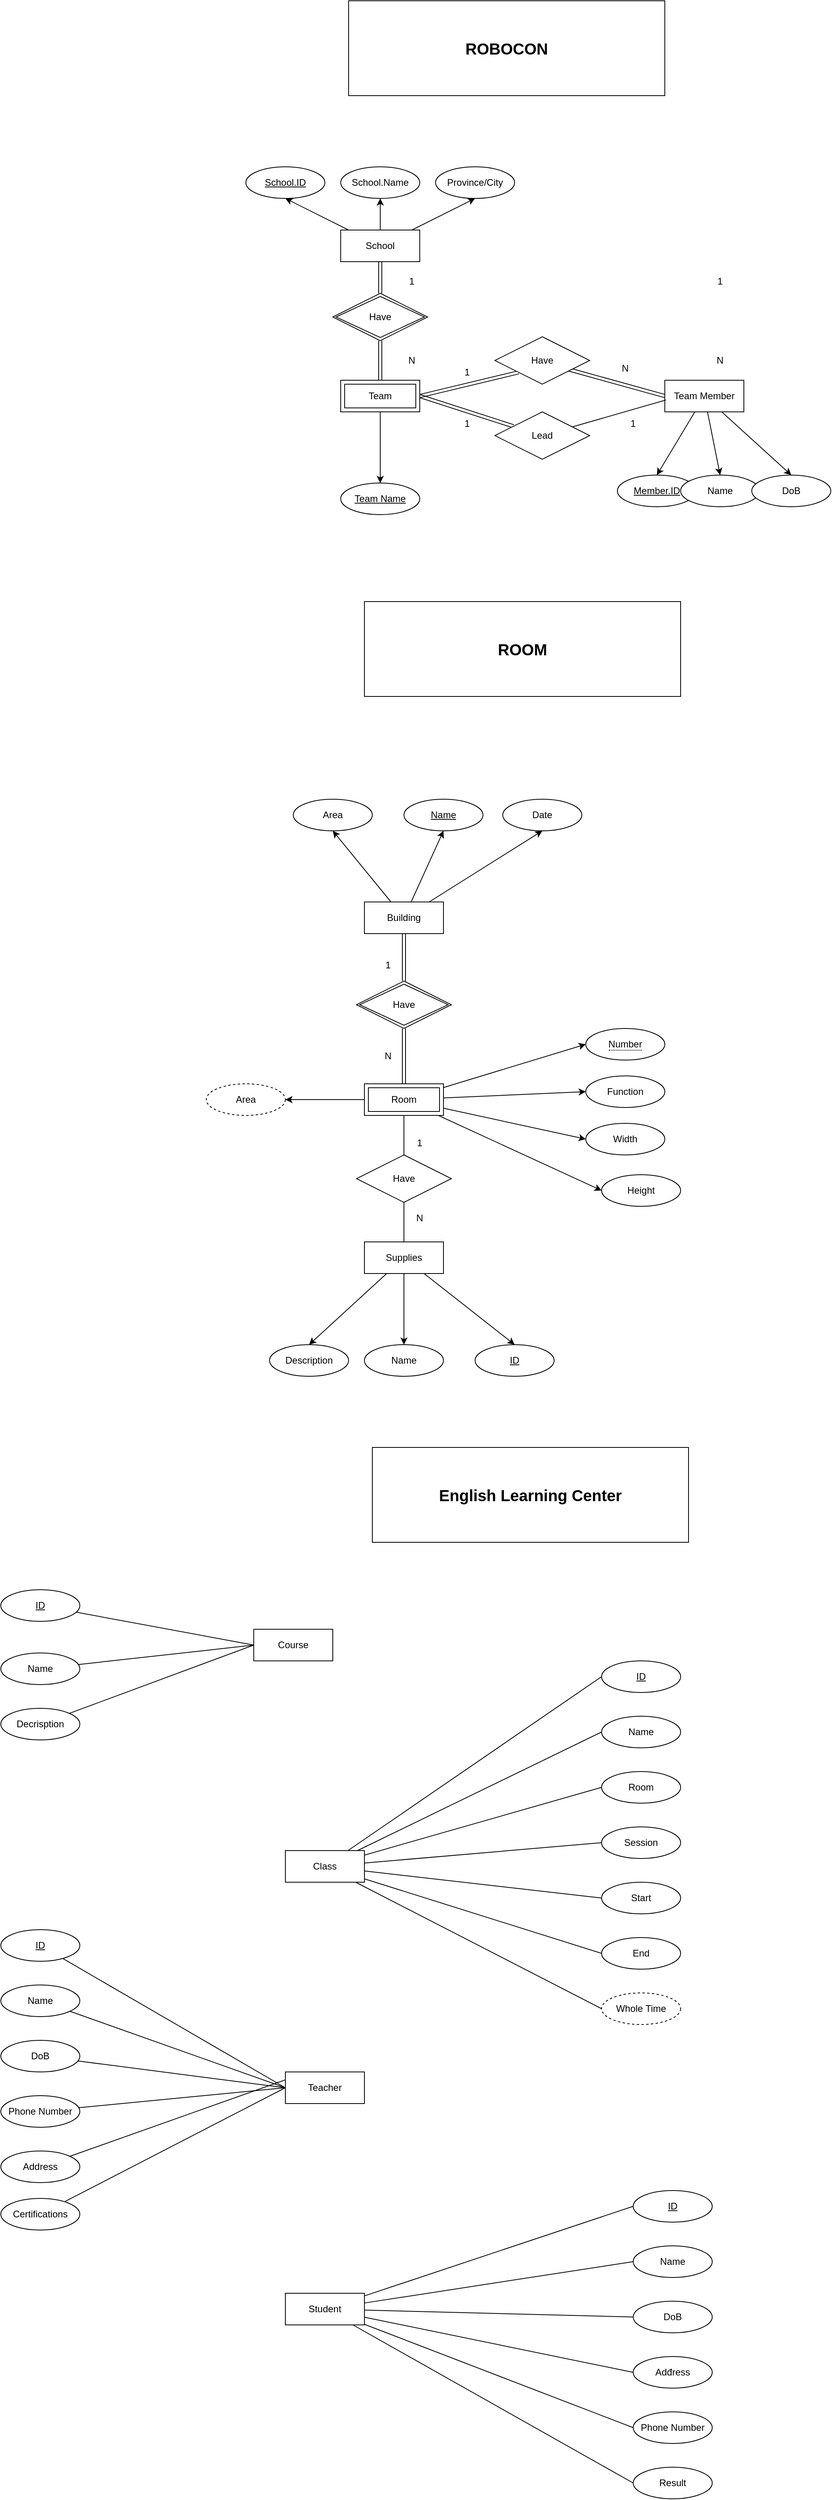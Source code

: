 <mxfile version="21.7.5" type="github">
  <diagram id="R2lEEEUBdFMjLlhIrx00" name="Page-1">
    <mxGraphModel dx="1236" dy="860" grid="1" gridSize="10" guides="1" tooltips="1" connect="1" arrows="1" fold="1" page="1" pageScale="1" pageWidth="850" pageHeight="1100" math="0" shadow="0" extFonts="Permanent Marker^https://fonts.googleapis.com/css?family=Permanent+Marker">
      <root>
        <mxCell id="0" />
        <mxCell id="1" parent="0" />
        <mxCell id="Wuv9j8n0uz5xH8MKSZqj-2" value="&lt;font style=&quot;font-size: 20px;&quot;&gt;&lt;b&gt;ROBOCON&lt;/b&gt;&lt;/font&gt;" style="rounded=0;whiteSpace=wrap;html=1;" vertex="1" parent="1">
          <mxGeometry x="240" y="40" width="400" height="120" as="geometry" />
        </mxCell>
        <mxCell id="Wuv9j8n0uz5xH8MKSZqj-11" style="rounded=0;orthogonalLoop=1;jettySize=auto;html=1;entryX=0.5;entryY=1;entryDx=0;entryDy=0;" edge="1" parent="1" source="Wuv9j8n0uz5xH8MKSZqj-3" target="Wuv9j8n0uz5xH8MKSZqj-8">
          <mxGeometry relative="1" as="geometry" />
        </mxCell>
        <mxCell id="Wuv9j8n0uz5xH8MKSZqj-12" style="rounded=0;orthogonalLoop=1;jettySize=auto;html=1;entryX=0.5;entryY=1;entryDx=0;entryDy=0;" edge="1" parent="1" source="Wuv9j8n0uz5xH8MKSZqj-3" target="Wuv9j8n0uz5xH8MKSZqj-9">
          <mxGeometry relative="1" as="geometry" />
        </mxCell>
        <mxCell id="Wuv9j8n0uz5xH8MKSZqj-13" style="rounded=0;orthogonalLoop=1;jettySize=auto;html=1;entryX=0.5;entryY=1;entryDx=0;entryDy=0;" edge="1" parent="1" source="Wuv9j8n0uz5xH8MKSZqj-3" target="Wuv9j8n0uz5xH8MKSZqj-10">
          <mxGeometry relative="1" as="geometry" />
        </mxCell>
        <mxCell id="Wuv9j8n0uz5xH8MKSZqj-3" value="School" style="whiteSpace=wrap;html=1;align=center;" vertex="1" parent="1">
          <mxGeometry x="230" y="330" width="100" height="40" as="geometry" />
        </mxCell>
        <mxCell id="Wuv9j8n0uz5xH8MKSZqj-20" style="rounded=0;orthogonalLoop=1;jettySize=auto;html=1;entryX=0.5;entryY=0;entryDx=0;entryDy=0;" edge="1" parent="1" target="Wuv9j8n0uz5xH8MKSZqj-15">
          <mxGeometry relative="1" as="geometry">
            <mxPoint x="280" y="560" as="sourcePoint" />
          </mxGeometry>
        </mxCell>
        <mxCell id="Wuv9j8n0uz5xH8MKSZqj-21" style="rounded=0;orthogonalLoop=1;jettySize=auto;html=1;entryX=0.5;entryY=0;entryDx=0;entryDy=0;" edge="1" parent="1" source="Wuv9j8n0uz5xH8MKSZqj-5" target="Wuv9j8n0uz5xH8MKSZqj-16">
          <mxGeometry relative="1" as="geometry" />
        </mxCell>
        <mxCell id="Wuv9j8n0uz5xH8MKSZqj-22" style="rounded=0;orthogonalLoop=1;jettySize=auto;html=1;entryX=0.5;entryY=0;entryDx=0;entryDy=0;" edge="1" parent="1" source="Wuv9j8n0uz5xH8MKSZqj-5" target="Wuv9j8n0uz5xH8MKSZqj-17">
          <mxGeometry relative="1" as="geometry" />
        </mxCell>
        <mxCell id="Wuv9j8n0uz5xH8MKSZqj-23" style="rounded=0;orthogonalLoop=1;jettySize=auto;html=1;entryX=0.5;entryY=0;entryDx=0;entryDy=0;" edge="1" parent="1" source="Wuv9j8n0uz5xH8MKSZqj-5" target="Wuv9j8n0uz5xH8MKSZqj-18">
          <mxGeometry relative="1" as="geometry" />
        </mxCell>
        <mxCell id="Wuv9j8n0uz5xH8MKSZqj-5" value="Team Member" style="whiteSpace=wrap;html=1;align=center;" vertex="1" parent="1">
          <mxGeometry x="640" y="520" width="100" height="40" as="geometry" />
        </mxCell>
        <mxCell id="Wuv9j8n0uz5xH8MKSZqj-8" value="&lt;u&gt;School.ID&lt;/u&gt;" style="ellipse;whiteSpace=wrap;html=1;align=center;" vertex="1" parent="1">
          <mxGeometry x="110" y="250" width="100" height="40" as="geometry" />
        </mxCell>
        <mxCell id="Wuv9j8n0uz5xH8MKSZqj-9" value="School.Name" style="ellipse;whiteSpace=wrap;html=1;align=center;" vertex="1" parent="1">
          <mxGeometry x="230" y="250" width="100" height="40" as="geometry" />
        </mxCell>
        <mxCell id="Wuv9j8n0uz5xH8MKSZqj-10" value="Province/City" style="ellipse;whiteSpace=wrap;html=1;align=center;" vertex="1" parent="1">
          <mxGeometry x="350" y="250" width="100" height="40" as="geometry" />
        </mxCell>
        <mxCell id="Wuv9j8n0uz5xH8MKSZqj-15" value="Team Name" style="ellipse;whiteSpace=wrap;html=1;align=center;fontStyle=4;" vertex="1" parent="1">
          <mxGeometry x="230" y="650" width="100" height="40" as="geometry" />
        </mxCell>
        <mxCell id="Wuv9j8n0uz5xH8MKSZqj-16" value="Member.ID" style="ellipse;whiteSpace=wrap;html=1;align=center;fontStyle=4;" vertex="1" parent="1">
          <mxGeometry x="580" y="640" width="100" height="40" as="geometry" />
        </mxCell>
        <mxCell id="Wuv9j8n0uz5xH8MKSZqj-17" value="Name" style="ellipse;whiteSpace=wrap;html=1;align=center;" vertex="1" parent="1">
          <mxGeometry x="660" y="640" width="100" height="40" as="geometry" />
        </mxCell>
        <mxCell id="Wuv9j8n0uz5xH8MKSZqj-18" value="DoB" style="ellipse;whiteSpace=wrap;html=1;align=center;" vertex="1" parent="1">
          <mxGeometry x="750" y="640" width="100" height="40" as="geometry" />
        </mxCell>
        <mxCell id="Wuv9j8n0uz5xH8MKSZqj-26" style="rounded=0;orthogonalLoop=1;jettySize=auto;html=1;entryX=0.5;entryY=1;entryDx=0;entryDy=0;shape=link;" edge="1" parent="1" target="Wuv9j8n0uz5xH8MKSZqj-3">
          <mxGeometry relative="1" as="geometry">
            <mxPoint x="280" y="410" as="sourcePoint" />
          </mxGeometry>
        </mxCell>
        <mxCell id="Wuv9j8n0uz5xH8MKSZqj-27" style="rounded=0;orthogonalLoop=1;jettySize=auto;html=1;entryX=0.5;entryY=0;entryDx=0;entryDy=0;shape=link;" edge="1" parent="1">
          <mxGeometry relative="1" as="geometry">
            <mxPoint x="280" y="470" as="sourcePoint" />
            <mxPoint x="280" y="520" as="targetPoint" />
          </mxGeometry>
        </mxCell>
        <mxCell id="Wuv9j8n0uz5xH8MKSZqj-30" value="1" style="text;html=1;strokeColor=none;fillColor=none;align=center;verticalAlign=middle;whiteSpace=wrap;rounded=0;" vertex="1" parent="1">
          <mxGeometry x="290" y="380" width="60" height="30" as="geometry" />
        </mxCell>
        <mxCell id="Wuv9j8n0uz5xH8MKSZqj-31" value="N" style="text;html=1;strokeColor=none;fillColor=none;align=center;verticalAlign=middle;whiteSpace=wrap;rounded=0;" vertex="1" parent="1">
          <mxGeometry x="290" y="480" width="60" height="30" as="geometry" />
        </mxCell>
        <mxCell id="Wuv9j8n0uz5xH8MKSZqj-33" style="rounded=0;orthogonalLoop=1;jettySize=auto;html=1;entryX=1;entryY=0.5;entryDx=0;entryDy=0;shape=link;exitX=0;exitY=1;exitDx=0;exitDy=0;" edge="1" parent="1" source="Wuv9j8n0uz5xH8MKSZqj-32">
          <mxGeometry relative="1" as="geometry">
            <mxPoint x="330" y="540" as="targetPoint" />
          </mxGeometry>
        </mxCell>
        <mxCell id="Wuv9j8n0uz5xH8MKSZqj-34" style="rounded=0;orthogonalLoop=1;jettySize=auto;html=1;entryX=0;entryY=0.5;entryDx=0;entryDy=0;endArrow=none;endFill=0;shape=link;exitX=0.778;exitY=0.689;exitDx=0;exitDy=0;exitPerimeter=0;" edge="1" parent="1" source="Wuv9j8n0uz5xH8MKSZqj-32" target="Wuv9j8n0uz5xH8MKSZqj-5">
          <mxGeometry relative="1" as="geometry" />
        </mxCell>
        <mxCell id="Wuv9j8n0uz5xH8MKSZqj-32" value="Have" style="shape=rhombus;perimeter=rhombusPerimeter;whiteSpace=wrap;html=1;align=center;" vertex="1" parent="1">
          <mxGeometry x="425" y="465" width="120" height="60" as="geometry" />
        </mxCell>
        <mxCell id="Wuv9j8n0uz5xH8MKSZqj-35" value="1" style="text;html=1;strokeColor=none;fillColor=none;align=center;verticalAlign=middle;whiteSpace=wrap;rounded=0;" vertex="1" parent="1">
          <mxGeometry x="360" y="495" width="60" height="30" as="geometry" />
        </mxCell>
        <mxCell id="Wuv9j8n0uz5xH8MKSZqj-36" value="N" style="text;html=1;strokeColor=none;fillColor=none;align=center;verticalAlign=middle;whiteSpace=wrap;rounded=0;" vertex="1" parent="1">
          <mxGeometry x="560" y="490" width="60" height="30" as="geometry" />
        </mxCell>
        <mxCell id="Wuv9j8n0uz5xH8MKSZqj-40" style="rounded=0;orthogonalLoop=1;jettySize=auto;html=1;endArrow=none;endFill=0;shape=link;entryX=1;entryY=0.5;entryDx=0;entryDy=0;" edge="1" parent="1" source="Wuv9j8n0uz5xH8MKSZqj-37" target="Wuv9j8n0uz5xH8MKSZqj-52">
          <mxGeometry relative="1" as="geometry">
            <mxPoint x="400" y="550" as="targetPoint" />
          </mxGeometry>
        </mxCell>
        <mxCell id="Wuv9j8n0uz5xH8MKSZqj-41" style="rounded=0;orthogonalLoop=1;jettySize=auto;html=1;entryX=0.013;entryY=0.625;entryDx=0;entryDy=0;endArrow=none;endFill=0;entryPerimeter=0;" edge="1" parent="1" source="Wuv9j8n0uz5xH8MKSZqj-37" target="Wuv9j8n0uz5xH8MKSZqj-5">
          <mxGeometry relative="1" as="geometry" />
        </mxCell>
        <mxCell id="Wuv9j8n0uz5xH8MKSZqj-37" value="Lead" style="shape=rhombus;perimeter=rhombusPerimeter;whiteSpace=wrap;html=1;align=center;" vertex="1" parent="1">
          <mxGeometry x="425" y="560" width="120" height="60" as="geometry" />
        </mxCell>
        <mxCell id="Wuv9j8n0uz5xH8MKSZqj-44" value="1" style="text;html=1;strokeColor=none;fillColor=none;align=center;verticalAlign=middle;whiteSpace=wrap;rounded=0;" vertex="1" parent="1">
          <mxGeometry x="680" y="380" width="60" height="30" as="geometry" />
        </mxCell>
        <mxCell id="Wuv9j8n0uz5xH8MKSZqj-45" value="N" style="text;html=1;strokeColor=none;fillColor=none;align=center;verticalAlign=middle;whiteSpace=wrap;rounded=0;" vertex="1" parent="1">
          <mxGeometry x="680" y="480" width="60" height="30" as="geometry" />
        </mxCell>
        <mxCell id="Wuv9j8n0uz5xH8MKSZqj-46" value="&lt;font style=&quot;font-size: 20px;&quot;&gt;&lt;b&gt;ROOM&lt;/b&gt;&lt;/font&gt;" style="rounded=0;whiteSpace=wrap;html=1;" vertex="1" parent="1">
          <mxGeometry x="260" y="800" width="400" height="120" as="geometry" />
        </mxCell>
        <mxCell id="Wuv9j8n0uz5xH8MKSZqj-74" style="rounded=0;orthogonalLoop=1;jettySize=auto;html=1;entryX=0.5;entryY=0;entryDx=0;entryDy=0;" edge="1" parent="1" source="Wuv9j8n0uz5xH8MKSZqj-51" target="Wuv9j8n0uz5xH8MKSZqj-71">
          <mxGeometry relative="1" as="geometry" />
        </mxCell>
        <mxCell id="Wuv9j8n0uz5xH8MKSZqj-75" style="rounded=0;orthogonalLoop=1;jettySize=auto;html=1;entryX=0.5;entryY=0;entryDx=0;entryDy=0;" edge="1" parent="1" source="Wuv9j8n0uz5xH8MKSZqj-51" target="Wuv9j8n0uz5xH8MKSZqj-72">
          <mxGeometry relative="1" as="geometry" />
        </mxCell>
        <mxCell id="Wuv9j8n0uz5xH8MKSZqj-76" style="rounded=0;orthogonalLoop=1;jettySize=auto;html=1;entryX=0.5;entryY=0;entryDx=0;entryDy=0;" edge="1" parent="1" source="Wuv9j8n0uz5xH8MKSZqj-51" target="Wuv9j8n0uz5xH8MKSZqj-73">
          <mxGeometry relative="1" as="geometry" />
        </mxCell>
        <mxCell id="Wuv9j8n0uz5xH8MKSZqj-51" value="Supplies" style="whiteSpace=wrap;html=1;align=center;" vertex="1" parent="1">
          <mxGeometry x="260" y="1610" width="100" height="40" as="geometry" />
        </mxCell>
        <mxCell id="Wuv9j8n0uz5xH8MKSZqj-52" value="Team" style="shape=ext;margin=3;double=1;whiteSpace=wrap;html=1;align=center;" vertex="1" parent="1">
          <mxGeometry x="230" y="520" width="100" height="40" as="geometry" />
        </mxCell>
        <mxCell id="Wuv9j8n0uz5xH8MKSZqj-53" value="1" style="text;html=1;strokeColor=none;fillColor=none;align=center;verticalAlign=middle;whiteSpace=wrap;rounded=0;" vertex="1" parent="1">
          <mxGeometry x="360" y="560" width="60" height="30" as="geometry" />
        </mxCell>
        <mxCell id="Wuv9j8n0uz5xH8MKSZqj-54" value="1" style="text;html=1;strokeColor=none;fillColor=none;align=center;verticalAlign=middle;whiteSpace=wrap;rounded=0;" vertex="1" parent="1">
          <mxGeometry x="570" y="560" width="60" height="30" as="geometry" />
        </mxCell>
        <mxCell id="Wuv9j8n0uz5xH8MKSZqj-55" value="Have" style="shape=rhombus;double=1;perimeter=rhombusPerimeter;whiteSpace=wrap;html=1;align=center;" vertex="1" parent="1">
          <mxGeometry x="220" y="410" width="120" height="60" as="geometry" />
        </mxCell>
        <mxCell id="Wuv9j8n0uz5xH8MKSZqj-60" style="rounded=0;orthogonalLoop=1;jettySize=auto;html=1;entryX=0.5;entryY=1;entryDx=0;entryDy=0;" edge="1" parent="1" source="Wuv9j8n0uz5xH8MKSZqj-57" target="Wuv9j8n0uz5xH8MKSZqj-62">
          <mxGeometry relative="1" as="geometry">
            <mxPoint x="440" y="1260" as="targetPoint" />
          </mxGeometry>
        </mxCell>
        <mxCell id="Wuv9j8n0uz5xH8MKSZqj-80" style="rounded=0;orthogonalLoop=1;jettySize=auto;html=1;entryX=0.5;entryY=1;entryDx=0;entryDy=0;" edge="1" parent="1" source="Wuv9j8n0uz5xH8MKSZqj-57" target="Wuv9j8n0uz5xH8MKSZqj-79">
          <mxGeometry relative="1" as="geometry" />
        </mxCell>
        <mxCell id="Wuv9j8n0uz5xH8MKSZqj-81" style="rounded=0;orthogonalLoop=1;jettySize=auto;html=1;entryX=0.5;entryY=1;entryDx=0;entryDy=0;" edge="1" parent="1" source="Wuv9j8n0uz5xH8MKSZqj-57" target="Wuv9j8n0uz5xH8MKSZqj-78">
          <mxGeometry relative="1" as="geometry" />
        </mxCell>
        <mxCell id="Wuv9j8n0uz5xH8MKSZqj-84" style="rounded=0;orthogonalLoop=1;jettySize=auto;html=1;shape=link;" edge="1" parent="1" source="Wuv9j8n0uz5xH8MKSZqj-57" target="Wuv9j8n0uz5xH8MKSZqj-83">
          <mxGeometry relative="1" as="geometry" />
        </mxCell>
        <mxCell id="Wuv9j8n0uz5xH8MKSZqj-57" value="Building" style="whiteSpace=wrap;html=1;align=center;" vertex="1" parent="1">
          <mxGeometry x="260" y="1180" width="100" height="40" as="geometry" />
        </mxCell>
        <mxCell id="Wuv9j8n0uz5xH8MKSZqj-67" style="rounded=0;orthogonalLoop=1;jettySize=auto;html=1;entryX=0;entryY=0.5;entryDx=0;entryDy=0;" edge="1" parent="1" source="Wuv9j8n0uz5xH8MKSZqj-59" target="Wuv9j8n0uz5xH8MKSZqj-88">
          <mxGeometry relative="1" as="geometry">
            <mxPoint x="530" y="1330" as="targetPoint" />
          </mxGeometry>
        </mxCell>
        <mxCell id="Wuv9j8n0uz5xH8MKSZqj-68" style="rounded=0;orthogonalLoop=1;jettySize=auto;html=1;entryX=0;entryY=0.5;entryDx=0;entryDy=0;" edge="1" parent="1" source="Wuv9j8n0uz5xH8MKSZqj-59" target="Wuv9j8n0uz5xH8MKSZqj-64">
          <mxGeometry relative="1" as="geometry" />
        </mxCell>
        <mxCell id="Wuv9j8n0uz5xH8MKSZqj-69" style="rounded=0;orthogonalLoop=1;jettySize=auto;html=1;entryX=0;entryY=0.5;entryDx=0;entryDy=0;" edge="1" parent="1" source="Wuv9j8n0uz5xH8MKSZqj-59" target="Wuv9j8n0uz5xH8MKSZqj-65">
          <mxGeometry relative="1" as="geometry" />
        </mxCell>
        <mxCell id="Wuv9j8n0uz5xH8MKSZqj-70" style="rounded=0;orthogonalLoop=1;jettySize=auto;html=1;entryX=0;entryY=0.5;entryDx=0;entryDy=0;" edge="1" parent="1" source="Wuv9j8n0uz5xH8MKSZqj-59" target="Wuv9j8n0uz5xH8MKSZqj-66">
          <mxGeometry relative="1" as="geometry" />
        </mxCell>
        <mxCell id="Wuv9j8n0uz5xH8MKSZqj-85" style="rounded=0;orthogonalLoop=1;jettySize=auto;html=1;entryX=0.5;entryY=1;entryDx=0;entryDy=0;shape=link;" edge="1" parent="1" source="Wuv9j8n0uz5xH8MKSZqj-59" target="Wuv9j8n0uz5xH8MKSZqj-83">
          <mxGeometry relative="1" as="geometry" />
        </mxCell>
        <mxCell id="Wuv9j8n0uz5xH8MKSZqj-90" style="rounded=0;orthogonalLoop=1;jettySize=auto;html=1;entryX=0.5;entryY=0;entryDx=0;entryDy=0;endArrow=none;endFill=0;" edge="1" parent="1" source="Wuv9j8n0uz5xH8MKSZqj-59" target="Wuv9j8n0uz5xH8MKSZqj-89">
          <mxGeometry relative="1" as="geometry" />
        </mxCell>
        <mxCell id="Wuv9j8n0uz5xH8MKSZqj-94" style="edgeStyle=orthogonalEdgeStyle;rounded=0;orthogonalLoop=1;jettySize=auto;html=1;" edge="1" parent="1" source="Wuv9j8n0uz5xH8MKSZqj-59">
          <mxGeometry relative="1" as="geometry">
            <mxPoint x="160" y="1430" as="targetPoint" />
          </mxGeometry>
        </mxCell>
        <mxCell id="Wuv9j8n0uz5xH8MKSZqj-59" value="Room" style="shape=ext;margin=3;double=1;whiteSpace=wrap;html=1;align=center;" vertex="1" parent="1">
          <mxGeometry x="260" y="1410" width="100" height="40" as="geometry" />
        </mxCell>
        <mxCell id="Wuv9j8n0uz5xH8MKSZqj-62" value="Name" style="ellipse;whiteSpace=wrap;html=1;align=center;fontStyle=4;" vertex="1" parent="1">
          <mxGeometry x="310" y="1050" width="100" height="40" as="geometry" />
        </mxCell>
        <mxCell id="Wuv9j8n0uz5xH8MKSZqj-64" value="Function" style="ellipse;whiteSpace=wrap;html=1;align=center;" vertex="1" parent="1">
          <mxGeometry x="540" y="1400" width="100" height="40" as="geometry" />
        </mxCell>
        <mxCell id="Wuv9j8n0uz5xH8MKSZqj-65" value="Width" style="ellipse;whiteSpace=wrap;html=1;align=center;" vertex="1" parent="1">
          <mxGeometry x="540" y="1460" width="100" height="40" as="geometry" />
        </mxCell>
        <mxCell id="Wuv9j8n0uz5xH8MKSZqj-66" value="Height" style="ellipse;whiteSpace=wrap;html=1;align=center;" vertex="1" parent="1">
          <mxGeometry x="560" y="1525" width="100" height="40" as="geometry" />
        </mxCell>
        <mxCell id="Wuv9j8n0uz5xH8MKSZqj-71" value="&lt;u&gt;ID&lt;/u&gt;" style="ellipse;whiteSpace=wrap;html=1;align=center;" vertex="1" parent="1">
          <mxGeometry x="400" y="1740" width="100" height="40" as="geometry" />
        </mxCell>
        <mxCell id="Wuv9j8n0uz5xH8MKSZqj-72" value="Name" style="ellipse;whiteSpace=wrap;html=1;align=center;" vertex="1" parent="1">
          <mxGeometry x="260" y="1740" width="100" height="40" as="geometry" />
        </mxCell>
        <mxCell id="Wuv9j8n0uz5xH8MKSZqj-73" value="Description" style="ellipse;whiteSpace=wrap;html=1;align=center;" vertex="1" parent="1">
          <mxGeometry x="140" y="1740" width="100" height="40" as="geometry" />
        </mxCell>
        <mxCell id="Wuv9j8n0uz5xH8MKSZqj-78" value="Date" style="ellipse;whiteSpace=wrap;html=1;align=center;" vertex="1" parent="1">
          <mxGeometry x="435" y="1050" width="100" height="40" as="geometry" />
        </mxCell>
        <mxCell id="Wuv9j8n0uz5xH8MKSZqj-79" value="Area" style="ellipse;whiteSpace=wrap;html=1;align=center;" vertex="1" parent="1">
          <mxGeometry x="170" y="1050" width="100" height="40" as="geometry" />
        </mxCell>
        <mxCell id="Wuv9j8n0uz5xH8MKSZqj-83" value="Have" style="shape=rhombus;double=1;perimeter=rhombusPerimeter;whiteSpace=wrap;html=1;align=center;" vertex="1" parent="1">
          <mxGeometry x="250" y="1280" width="120" height="60" as="geometry" />
        </mxCell>
        <mxCell id="Wuv9j8n0uz5xH8MKSZqj-86" value="1" style="text;html=1;strokeColor=none;fillColor=none;align=center;verticalAlign=middle;whiteSpace=wrap;rounded=0;" vertex="1" parent="1">
          <mxGeometry x="260" y="1245" width="60" height="30" as="geometry" />
        </mxCell>
        <mxCell id="Wuv9j8n0uz5xH8MKSZqj-87" value="N" style="text;html=1;strokeColor=none;fillColor=none;align=center;verticalAlign=middle;whiteSpace=wrap;rounded=0;" vertex="1" parent="1">
          <mxGeometry x="260" y="1360" width="60" height="30" as="geometry" />
        </mxCell>
        <mxCell id="Wuv9j8n0uz5xH8MKSZqj-88" value="&lt;span style=&quot;border-bottom: 1px dotted&quot;&gt;Number&lt;/span&gt;" style="ellipse;whiteSpace=wrap;html=1;align=center;" vertex="1" parent="1">
          <mxGeometry x="540" y="1340" width="100" height="40" as="geometry" />
        </mxCell>
        <mxCell id="Wuv9j8n0uz5xH8MKSZqj-91" style="rounded=0;orthogonalLoop=1;jettySize=auto;html=1;entryX=0.5;entryY=0;entryDx=0;entryDy=0;endArrow=none;endFill=0;" edge="1" parent="1" source="Wuv9j8n0uz5xH8MKSZqj-89" target="Wuv9j8n0uz5xH8MKSZqj-51">
          <mxGeometry relative="1" as="geometry" />
        </mxCell>
        <mxCell id="Wuv9j8n0uz5xH8MKSZqj-89" value="Have" style="shape=rhombus;perimeter=rhombusPerimeter;whiteSpace=wrap;html=1;align=center;" vertex="1" parent="1">
          <mxGeometry x="250" y="1500" width="120" height="60" as="geometry" />
        </mxCell>
        <mxCell id="Wuv9j8n0uz5xH8MKSZqj-92" value="1" style="text;html=1;strokeColor=none;fillColor=none;align=center;verticalAlign=middle;whiteSpace=wrap;rounded=0;" vertex="1" parent="1">
          <mxGeometry x="300" y="1470" width="60" height="30" as="geometry" />
        </mxCell>
        <mxCell id="Wuv9j8n0uz5xH8MKSZqj-93" value="N" style="text;html=1;strokeColor=none;fillColor=none;align=center;verticalAlign=middle;whiteSpace=wrap;rounded=0;" vertex="1" parent="1">
          <mxGeometry x="300" y="1565" width="60" height="30" as="geometry" />
        </mxCell>
        <mxCell id="Wuv9j8n0uz5xH8MKSZqj-95" value="Area" style="ellipse;whiteSpace=wrap;html=1;align=center;dashed=1;" vertex="1" parent="1">
          <mxGeometry x="60" y="1410" width="100" height="40" as="geometry" />
        </mxCell>
        <mxCell id="Wuv9j8n0uz5xH8MKSZqj-96" value="&lt;font style=&quot;font-size: 20px;&quot;&gt;&lt;b&gt;English Learning Center&lt;/b&gt;&lt;/font&gt;" style="rounded=0;whiteSpace=wrap;html=1;" vertex="1" parent="1">
          <mxGeometry x="270" y="1870" width="400" height="120" as="geometry" />
        </mxCell>
        <mxCell id="Wuv9j8n0uz5xH8MKSZqj-106" style="rounded=0;orthogonalLoop=1;jettySize=auto;html=1;entryX=0;entryY=0.5;entryDx=0;entryDy=0;endArrow=none;endFill=0;" edge="1" parent="1" source="Wuv9j8n0uz5xH8MKSZqj-99" target="Wuv9j8n0uz5xH8MKSZqj-101">
          <mxGeometry relative="1" as="geometry" />
        </mxCell>
        <mxCell id="Wuv9j8n0uz5xH8MKSZqj-99" value="Name" style="ellipse;whiteSpace=wrap;html=1;align=center;" vertex="1" parent="1">
          <mxGeometry x="-200" y="2130" width="100" height="40" as="geometry" />
        </mxCell>
        <mxCell id="Wuv9j8n0uz5xH8MKSZqj-107" style="rounded=0;orthogonalLoop=1;jettySize=auto;html=1;entryX=0;entryY=0.5;entryDx=0;entryDy=0;endArrow=none;endFill=0;" edge="1" parent="1" source="Wuv9j8n0uz5xH8MKSZqj-100" target="Wuv9j8n0uz5xH8MKSZqj-101">
          <mxGeometry relative="1" as="geometry" />
        </mxCell>
        <mxCell id="Wuv9j8n0uz5xH8MKSZqj-100" value="Decrisption" style="ellipse;whiteSpace=wrap;html=1;align=center;" vertex="1" parent="1">
          <mxGeometry x="-200" y="2200" width="100" height="40" as="geometry" />
        </mxCell>
        <mxCell id="Wuv9j8n0uz5xH8MKSZqj-101" value="Course" style="whiteSpace=wrap;html=1;align=center;" vertex="1" parent="1">
          <mxGeometry x="120" y="2100" width="100" height="40" as="geometry" />
        </mxCell>
        <mxCell id="Wuv9j8n0uz5xH8MKSZqj-105" style="rounded=0;orthogonalLoop=1;jettySize=auto;html=1;entryX=0;entryY=0.5;entryDx=0;entryDy=0;endArrow=none;endFill=0;" edge="1" parent="1" source="Wuv9j8n0uz5xH8MKSZqj-103" target="Wuv9j8n0uz5xH8MKSZqj-101">
          <mxGeometry relative="1" as="geometry" />
        </mxCell>
        <mxCell id="Wuv9j8n0uz5xH8MKSZqj-103" value="ID" style="ellipse;whiteSpace=wrap;html=1;align=center;fontStyle=4;" vertex="1" parent="1">
          <mxGeometry x="-200" y="2050" width="100" height="40" as="geometry" />
        </mxCell>
        <mxCell id="Wuv9j8n0uz5xH8MKSZqj-112" value="Name" style="ellipse;whiteSpace=wrap;html=1;align=center;" vertex="1" parent="1">
          <mxGeometry x="560" y="2210" width="100" height="40" as="geometry" />
        </mxCell>
        <mxCell id="Wuv9j8n0uz5xH8MKSZqj-113" value="ID" style="ellipse;whiteSpace=wrap;html=1;align=center;fontStyle=4;" vertex="1" parent="1">
          <mxGeometry x="560" y="2140" width="100" height="40" as="geometry" />
        </mxCell>
        <mxCell id="Wuv9j8n0uz5xH8MKSZqj-114" value="Room" style="ellipse;whiteSpace=wrap;html=1;align=center;" vertex="1" parent="1">
          <mxGeometry x="560" y="2280" width="100" height="40" as="geometry" />
        </mxCell>
        <mxCell id="Wuv9j8n0uz5xH8MKSZqj-115" value="Session" style="ellipse;whiteSpace=wrap;html=1;align=center;" vertex="1" parent="1">
          <mxGeometry x="560" y="2350" width="100" height="40" as="geometry" />
        </mxCell>
        <mxCell id="Wuv9j8n0uz5xH8MKSZqj-116" value="Start" style="ellipse;whiteSpace=wrap;html=1;align=center;" vertex="1" parent="1">
          <mxGeometry x="560" y="2420" width="100" height="40" as="geometry" />
        </mxCell>
        <mxCell id="Wuv9j8n0uz5xH8MKSZqj-117" value="End" style="ellipse;whiteSpace=wrap;html=1;align=center;" vertex="1" parent="1">
          <mxGeometry x="560" y="2490" width="100" height="40" as="geometry" />
        </mxCell>
        <mxCell id="Wuv9j8n0uz5xH8MKSZqj-118" value="Whole Time" style="ellipse;whiteSpace=wrap;html=1;align=center;dashed=1;" vertex="1" parent="1">
          <mxGeometry x="560" y="2560" width="100" height="40" as="geometry" />
        </mxCell>
        <mxCell id="Wuv9j8n0uz5xH8MKSZqj-135" style="rounded=0;orthogonalLoop=1;jettySize=auto;html=1;entryX=0;entryY=0.5;entryDx=0;entryDy=0;endArrow=none;endFill=0;" edge="1" parent="1" source="Wuv9j8n0uz5xH8MKSZqj-120" target="Wuv9j8n0uz5xH8MKSZqj-113">
          <mxGeometry relative="1" as="geometry" />
        </mxCell>
        <mxCell id="Wuv9j8n0uz5xH8MKSZqj-136" style="rounded=0;orthogonalLoop=1;jettySize=auto;html=1;entryX=0;entryY=0.5;entryDx=0;entryDy=0;endArrow=none;endFill=0;" edge="1" parent="1" source="Wuv9j8n0uz5xH8MKSZqj-120" target="Wuv9j8n0uz5xH8MKSZqj-112">
          <mxGeometry relative="1" as="geometry" />
        </mxCell>
        <mxCell id="Wuv9j8n0uz5xH8MKSZqj-137" style="rounded=0;orthogonalLoop=1;jettySize=auto;html=1;entryX=0;entryY=0.5;entryDx=0;entryDy=0;endArrow=none;endFill=0;" edge="1" parent="1" source="Wuv9j8n0uz5xH8MKSZqj-120" target="Wuv9j8n0uz5xH8MKSZqj-114">
          <mxGeometry relative="1" as="geometry" />
        </mxCell>
        <mxCell id="Wuv9j8n0uz5xH8MKSZqj-138" style="rounded=0;orthogonalLoop=1;jettySize=auto;html=1;entryX=0;entryY=0.5;entryDx=0;entryDy=0;endArrow=none;endFill=0;" edge="1" parent="1" source="Wuv9j8n0uz5xH8MKSZqj-120" target="Wuv9j8n0uz5xH8MKSZqj-115">
          <mxGeometry relative="1" as="geometry" />
        </mxCell>
        <mxCell id="Wuv9j8n0uz5xH8MKSZqj-139" style="rounded=0;orthogonalLoop=1;jettySize=auto;html=1;entryX=0;entryY=0.5;entryDx=0;entryDy=0;endArrow=none;endFill=0;" edge="1" parent="1" source="Wuv9j8n0uz5xH8MKSZqj-120" target="Wuv9j8n0uz5xH8MKSZqj-116">
          <mxGeometry relative="1" as="geometry" />
        </mxCell>
        <mxCell id="Wuv9j8n0uz5xH8MKSZqj-140" style="rounded=0;orthogonalLoop=1;jettySize=auto;html=1;entryX=0;entryY=0.5;entryDx=0;entryDy=0;endArrow=none;endFill=0;" edge="1" parent="1" source="Wuv9j8n0uz5xH8MKSZqj-120" target="Wuv9j8n0uz5xH8MKSZqj-117">
          <mxGeometry relative="1" as="geometry" />
        </mxCell>
        <mxCell id="Wuv9j8n0uz5xH8MKSZqj-141" style="rounded=0;orthogonalLoop=1;jettySize=auto;html=1;entryX=0;entryY=0.5;entryDx=0;entryDy=0;endArrow=none;endFill=0;" edge="1" parent="1" source="Wuv9j8n0uz5xH8MKSZqj-120" target="Wuv9j8n0uz5xH8MKSZqj-118">
          <mxGeometry relative="1" as="geometry" />
        </mxCell>
        <mxCell id="Wuv9j8n0uz5xH8MKSZqj-120" value="Class" style="whiteSpace=wrap;html=1;align=center;" vertex="1" parent="1">
          <mxGeometry x="160" y="2380" width="100" height="40" as="geometry" />
        </mxCell>
        <mxCell id="Wuv9j8n0uz5xH8MKSZqj-121" value="Teacher" style="whiteSpace=wrap;html=1;align=center;" vertex="1" parent="1">
          <mxGeometry x="160" y="2660" width="100" height="40" as="geometry" />
        </mxCell>
        <mxCell id="Wuv9j8n0uz5xH8MKSZqj-149" style="rounded=0;orthogonalLoop=1;jettySize=auto;html=1;entryX=0;entryY=0.5;entryDx=0;entryDy=0;endArrow=none;endFill=0;" edge="1" parent="1" source="Wuv9j8n0uz5xH8MKSZqj-122" target="Wuv9j8n0uz5xH8MKSZqj-121">
          <mxGeometry relative="1" as="geometry" />
        </mxCell>
        <mxCell id="Wuv9j8n0uz5xH8MKSZqj-122" value="ID" style="ellipse;whiteSpace=wrap;html=1;align=center;fontStyle=4;" vertex="1" parent="1">
          <mxGeometry x="-200" y="2480" width="100" height="40" as="geometry" />
        </mxCell>
        <mxCell id="Wuv9j8n0uz5xH8MKSZqj-150" style="rounded=0;orthogonalLoop=1;jettySize=auto;html=1;endArrow=none;endFill=0;" edge="1" parent="1" source="Wuv9j8n0uz5xH8MKSZqj-123">
          <mxGeometry relative="1" as="geometry">
            <mxPoint x="160" y="2680" as="targetPoint" />
          </mxGeometry>
        </mxCell>
        <mxCell id="Wuv9j8n0uz5xH8MKSZqj-123" value="Name" style="ellipse;whiteSpace=wrap;html=1;align=center;" vertex="1" parent="1">
          <mxGeometry x="-200" y="2550" width="100" height="40" as="geometry" />
        </mxCell>
        <mxCell id="Wuv9j8n0uz5xH8MKSZqj-151" style="rounded=0;orthogonalLoop=1;jettySize=auto;html=1;endArrow=none;endFill=0;" edge="1" parent="1" source="Wuv9j8n0uz5xH8MKSZqj-124">
          <mxGeometry relative="1" as="geometry">
            <mxPoint x="160" y="2680" as="targetPoint" />
          </mxGeometry>
        </mxCell>
        <mxCell id="Wuv9j8n0uz5xH8MKSZqj-124" value="DoB" style="ellipse;whiteSpace=wrap;html=1;align=center;" vertex="1" parent="1">
          <mxGeometry x="-200" y="2620" width="100" height="40" as="geometry" />
        </mxCell>
        <mxCell id="Wuv9j8n0uz5xH8MKSZqj-153" style="rounded=0;orthogonalLoop=1;jettySize=auto;html=1;entryX=0;entryY=0.5;entryDx=0;entryDy=0;endArrow=none;endFill=0;" edge="1" parent="1" source="Wuv9j8n0uz5xH8MKSZqj-125" target="Wuv9j8n0uz5xH8MKSZqj-121">
          <mxGeometry relative="1" as="geometry" />
        </mxCell>
        <mxCell id="Wuv9j8n0uz5xH8MKSZqj-125" value="Phone Number" style="ellipse;whiteSpace=wrap;html=1;align=center;" vertex="1" parent="1">
          <mxGeometry x="-200" y="2690" width="100" height="40" as="geometry" />
        </mxCell>
        <mxCell id="Wuv9j8n0uz5xH8MKSZqj-154" style="rounded=0;orthogonalLoop=1;jettySize=auto;html=1;endArrow=none;endFill=0;" edge="1" parent="1" source="Wuv9j8n0uz5xH8MKSZqj-126">
          <mxGeometry relative="1" as="geometry">
            <mxPoint x="160" y="2670" as="targetPoint" />
          </mxGeometry>
        </mxCell>
        <mxCell id="Wuv9j8n0uz5xH8MKSZqj-126" value="Address" style="ellipse;whiteSpace=wrap;html=1;align=center;" vertex="1" parent="1">
          <mxGeometry x="-200" y="2760" width="100" height="40" as="geometry" />
        </mxCell>
        <mxCell id="Wuv9j8n0uz5xH8MKSZqj-155" style="rounded=0;orthogonalLoop=1;jettySize=auto;html=1;endArrow=none;endFill=0;" edge="1" parent="1" source="Wuv9j8n0uz5xH8MKSZqj-127">
          <mxGeometry relative="1" as="geometry">
            <mxPoint x="160" y="2680" as="targetPoint" />
          </mxGeometry>
        </mxCell>
        <mxCell id="Wuv9j8n0uz5xH8MKSZqj-127" value="Certifications" style="ellipse;whiteSpace=wrap;html=1;align=center;" vertex="1" parent="1">
          <mxGeometry x="-200" y="2820" width="100" height="40" as="geometry" />
        </mxCell>
        <mxCell id="Wuv9j8n0uz5xH8MKSZqj-143" style="rounded=0;orthogonalLoop=1;jettySize=auto;html=1;entryX=0;entryY=0.5;entryDx=0;entryDy=0;endArrow=none;endFill=0;" edge="1" parent="1" source="Wuv9j8n0uz5xH8MKSZqj-128" target="Wuv9j8n0uz5xH8MKSZqj-130">
          <mxGeometry relative="1" as="geometry" />
        </mxCell>
        <mxCell id="Wuv9j8n0uz5xH8MKSZqj-144" style="rounded=0;orthogonalLoop=1;jettySize=auto;html=1;entryX=0;entryY=0.5;entryDx=0;entryDy=0;endArrow=none;endFill=0;" edge="1" parent="1" source="Wuv9j8n0uz5xH8MKSZqj-128" target="Wuv9j8n0uz5xH8MKSZqj-129">
          <mxGeometry relative="1" as="geometry" />
        </mxCell>
        <mxCell id="Wuv9j8n0uz5xH8MKSZqj-145" style="rounded=0;orthogonalLoop=1;jettySize=auto;html=1;entryX=0;entryY=0.5;entryDx=0;entryDy=0;endArrow=none;endFill=0;" edge="1" parent="1" source="Wuv9j8n0uz5xH8MKSZqj-128" target="Wuv9j8n0uz5xH8MKSZqj-131">
          <mxGeometry relative="1" as="geometry" />
        </mxCell>
        <mxCell id="Wuv9j8n0uz5xH8MKSZqj-146" style="rounded=0;orthogonalLoop=1;jettySize=auto;html=1;entryX=0;entryY=0.5;entryDx=0;entryDy=0;endArrow=none;endFill=0;" edge="1" parent="1" source="Wuv9j8n0uz5xH8MKSZqj-128" target="Wuv9j8n0uz5xH8MKSZqj-132">
          <mxGeometry relative="1" as="geometry" />
        </mxCell>
        <mxCell id="Wuv9j8n0uz5xH8MKSZqj-147" style="rounded=0;orthogonalLoop=1;jettySize=auto;html=1;entryX=0;entryY=0.5;entryDx=0;entryDy=0;endArrow=none;endFill=0;" edge="1" parent="1" source="Wuv9j8n0uz5xH8MKSZqj-128" target="Wuv9j8n0uz5xH8MKSZqj-133">
          <mxGeometry relative="1" as="geometry" />
        </mxCell>
        <mxCell id="Wuv9j8n0uz5xH8MKSZqj-148" style="rounded=0;orthogonalLoop=1;jettySize=auto;html=1;entryX=0;entryY=0.5;entryDx=0;entryDy=0;endArrow=none;endFill=0;" edge="1" parent="1" source="Wuv9j8n0uz5xH8MKSZqj-128" target="Wuv9j8n0uz5xH8MKSZqj-134">
          <mxGeometry relative="1" as="geometry" />
        </mxCell>
        <mxCell id="Wuv9j8n0uz5xH8MKSZqj-128" value="Student" style="whiteSpace=wrap;html=1;align=center;" vertex="1" parent="1">
          <mxGeometry x="160" y="2940" width="100" height="40" as="geometry" />
        </mxCell>
        <mxCell id="Wuv9j8n0uz5xH8MKSZqj-129" value="Name" style="ellipse;whiteSpace=wrap;html=1;align=center;" vertex="1" parent="1">
          <mxGeometry x="600" y="2880" width="100" height="40" as="geometry" />
        </mxCell>
        <mxCell id="Wuv9j8n0uz5xH8MKSZqj-130" value="ID" style="ellipse;whiteSpace=wrap;html=1;align=center;fontStyle=4;" vertex="1" parent="1">
          <mxGeometry x="600" y="2810" width="100" height="40" as="geometry" />
        </mxCell>
        <mxCell id="Wuv9j8n0uz5xH8MKSZqj-131" value="DoB" style="ellipse;whiteSpace=wrap;html=1;align=center;" vertex="1" parent="1">
          <mxGeometry x="600" y="2950" width="100" height="40" as="geometry" />
        </mxCell>
        <mxCell id="Wuv9j8n0uz5xH8MKSZqj-132" value="Adđress" style="ellipse;whiteSpace=wrap;html=1;align=center;" vertex="1" parent="1">
          <mxGeometry x="600" y="3020" width="100" height="40" as="geometry" />
        </mxCell>
        <mxCell id="Wuv9j8n0uz5xH8MKSZqj-133" value="Phone Number" style="ellipse;whiteSpace=wrap;html=1;align=center;" vertex="1" parent="1">
          <mxGeometry x="600" y="3090" width="100" height="40" as="geometry" />
        </mxCell>
        <mxCell id="Wuv9j8n0uz5xH8MKSZqj-134" value="Result" style="ellipse;whiteSpace=wrap;html=1;align=center;" vertex="1" parent="1">
          <mxGeometry x="600" y="3160" width="100" height="40" as="geometry" />
        </mxCell>
      </root>
    </mxGraphModel>
  </diagram>
</mxfile>
